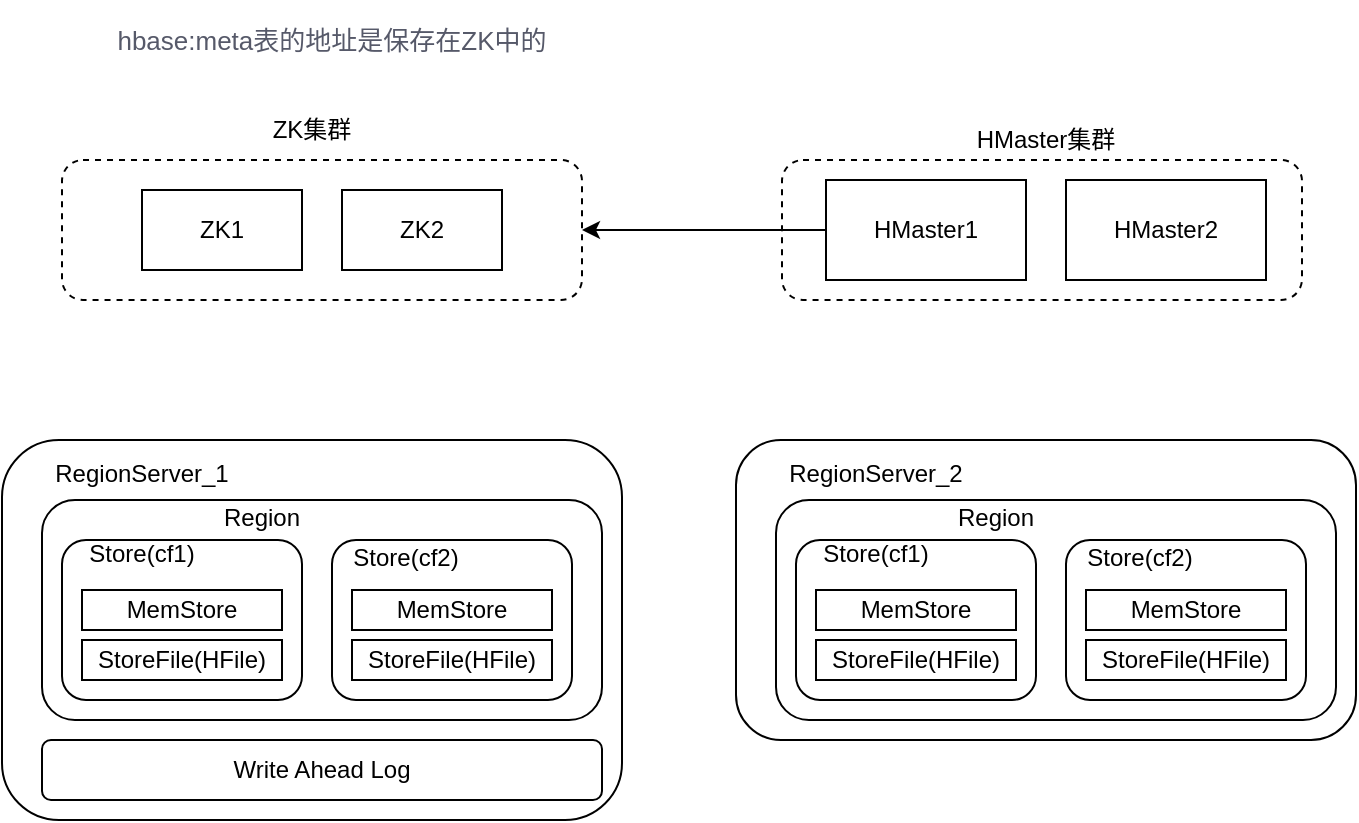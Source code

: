 <mxfile version="13.1.1" type="github">
  <diagram id="aulxN4eOuPWsLyGqAV_t" name="Page-1">
    <mxGraphModel dx="946" dy="541" grid="1" gridSize="10" guides="1" tooltips="1" connect="1" arrows="1" fold="1" page="1" pageScale="1" pageWidth="827" pageHeight="1169" math="0" shadow="0">
      <root>
        <mxCell id="0" />
        <mxCell id="1" parent="0" />
        <mxCell id="D-ygo-tocBprTAZBaIi5-5" value="" style="rounded=1;whiteSpace=wrap;html=1;dashed=1;" vertex="1" parent="1">
          <mxGeometry x="470" y="200" width="260" height="70" as="geometry" />
        </mxCell>
        <mxCell id="D-ygo-tocBprTAZBaIi5-1" value="" style="rounded=1;whiteSpace=wrap;html=1;dashed=1;" vertex="1" parent="1">
          <mxGeometry x="110" y="200" width="260" height="70" as="geometry" />
        </mxCell>
        <mxCell id="r38YEO-rOw_JLl0IIFgY-1" value="ZK1" style="rounded=0;whiteSpace=wrap;html=1;" parent="1" vertex="1">
          <mxGeometry x="150" y="215" width="80" height="40" as="geometry" />
        </mxCell>
        <mxCell id="r38YEO-rOw_JLl0IIFgY-2" value="ZK2" style="rounded=0;whiteSpace=wrap;html=1;" parent="1" vertex="1">
          <mxGeometry x="250" y="215" width="80" height="40" as="geometry" />
        </mxCell>
        <mxCell id="D-ygo-tocBprTAZBaIi5-2" value="ZK集群" style="text;html=1;strokeColor=none;fillColor=none;align=center;verticalAlign=middle;whiteSpace=wrap;rounded=0;dashed=1;" vertex="1" parent="1">
          <mxGeometry x="200" y="175" width="70" height="20" as="geometry" />
        </mxCell>
        <mxCell id="D-ygo-tocBprTAZBaIi5-7" style="edgeStyle=orthogonalEdgeStyle;rounded=0;orthogonalLoop=1;jettySize=auto;html=1;exitX=0;exitY=0.5;exitDx=0;exitDy=0;" edge="1" parent="1" source="D-ygo-tocBprTAZBaIi5-3">
          <mxGeometry relative="1" as="geometry">
            <mxPoint x="370" y="235" as="targetPoint" />
          </mxGeometry>
        </mxCell>
        <mxCell id="D-ygo-tocBprTAZBaIi5-3" value="HMaster1" style="rounded=0;whiteSpace=wrap;html=1;" vertex="1" parent="1">
          <mxGeometry x="492" y="210" width="100" height="50" as="geometry" />
        </mxCell>
        <mxCell id="D-ygo-tocBprTAZBaIi5-4" value="HMaster2" style="rounded=0;whiteSpace=wrap;html=1;" vertex="1" parent="1">
          <mxGeometry x="612" y="210" width="100" height="50" as="geometry" />
        </mxCell>
        <mxCell id="D-ygo-tocBprTAZBaIi5-6" value="HMaster集群" style="text;html=1;strokeColor=none;fillColor=none;align=center;verticalAlign=middle;whiteSpace=wrap;rounded=0;dashed=1;" vertex="1" parent="1">
          <mxGeometry x="562" y="180" width="80" height="20" as="geometry" />
        </mxCell>
        <mxCell id="D-ygo-tocBprTAZBaIi5-8" value="" style="rounded=1;whiteSpace=wrap;html=1;" vertex="1" parent="1">
          <mxGeometry x="80" y="340" width="310" height="190" as="geometry" />
        </mxCell>
        <mxCell id="D-ygo-tocBprTAZBaIi5-9" value="" style="rounded=1;whiteSpace=wrap;html=1;" vertex="1" parent="1">
          <mxGeometry x="100" y="370" width="280" height="110" as="geometry" />
        </mxCell>
        <mxCell id="D-ygo-tocBprTAZBaIi5-12" value="Region" style="text;html=1;strokeColor=none;fillColor=none;align=center;verticalAlign=middle;whiteSpace=wrap;rounded=0;" vertex="1" parent="1">
          <mxGeometry x="170" y="369" width="80" height="20" as="geometry" />
        </mxCell>
        <mxCell id="D-ygo-tocBprTAZBaIi5-13" value="RegionServer_1" style="text;html=1;strokeColor=none;fillColor=none;align=center;verticalAlign=middle;whiteSpace=wrap;rounded=0;" vertex="1" parent="1">
          <mxGeometry x="100" y="347" width="100" height="20" as="geometry" />
        </mxCell>
        <mxCell id="D-ygo-tocBprTAZBaIi5-20" value="&lt;span style=&quot;box-sizing: border-box ; color: rgb(86 , 89 , 105) ; background-color: rgb(255 , 255 , 255)&quot;&gt;&lt;font style=&quot;font-size: 13px&quot;&gt;hbase:meta表的地址是保存在ZK中的&lt;/font&gt;&lt;/span&gt;" style="text;html=1;strokeColor=none;fillColor=none;align=center;verticalAlign=middle;whiteSpace=wrap;rounded=0;" vertex="1" parent="1">
          <mxGeometry x="125" y="120" width="240" height="40" as="geometry" />
        </mxCell>
        <mxCell id="D-ygo-tocBprTAZBaIi5-21" value="" style="rounded=1;whiteSpace=wrap;html=1;" vertex="1" parent="1">
          <mxGeometry x="110" y="390" width="120" height="80" as="geometry" />
        </mxCell>
        <mxCell id="D-ygo-tocBprTAZBaIi5-10" value="StoreFile(HFile)" style="rounded=0;whiteSpace=wrap;html=1;" vertex="1" parent="1">
          <mxGeometry x="120" y="440" width="100" height="20" as="geometry" />
        </mxCell>
        <mxCell id="D-ygo-tocBprTAZBaIi5-22" value="" style="rounded=1;whiteSpace=wrap;html=1;" vertex="1" parent="1">
          <mxGeometry x="245" y="390" width="120" height="80" as="geometry" />
        </mxCell>
        <mxCell id="D-ygo-tocBprTAZBaIi5-11" value="HFile" style="rounded=0;whiteSpace=wrap;html=1;" vertex="1" parent="1">
          <mxGeometry x="260" y="440" width="60" height="20" as="geometry" />
        </mxCell>
        <mxCell id="D-ygo-tocBprTAZBaIi5-23" value="Store(cf1)" style="text;html=1;strokeColor=none;fillColor=none;align=center;verticalAlign=middle;whiteSpace=wrap;rounded=0;" vertex="1" parent="1">
          <mxGeometry x="130" y="387" width="40" height="20" as="geometry" />
        </mxCell>
        <mxCell id="D-ygo-tocBprTAZBaIi5-24" value="Store(cf2)" style="text;html=1;strokeColor=none;fillColor=none;align=center;verticalAlign=middle;whiteSpace=wrap;rounded=0;" vertex="1" parent="1">
          <mxGeometry x="262" y="389" width="40" height="20" as="geometry" />
        </mxCell>
        <mxCell id="D-ygo-tocBprTAZBaIi5-25" value="MemStore" style="rounded=1;whiteSpace=wrap;html=1;arcSize=0;" vertex="1" parent="1">
          <mxGeometry x="120" y="415" width="100" height="20" as="geometry" />
        </mxCell>
        <mxCell id="D-ygo-tocBprTAZBaIi5-39" value="StoreFile(HFile)" style="rounded=0;whiteSpace=wrap;html=1;" vertex="1" parent="1">
          <mxGeometry x="255" y="440" width="100" height="20" as="geometry" />
        </mxCell>
        <mxCell id="D-ygo-tocBprTAZBaIi5-40" value="MemStore" style="rounded=1;whiteSpace=wrap;html=1;arcSize=0;" vertex="1" parent="1">
          <mxGeometry x="255" y="415" width="100" height="20" as="geometry" />
        </mxCell>
        <mxCell id="D-ygo-tocBprTAZBaIi5-41" value="" style="rounded=1;whiteSpace=wrap;html=1;" vertex="1" parent="1">
          <mxGeometry x="447" y="340" width="310" height="150" as="geometry" />
        </mxCell>
        <mxCell id="D-ygo-tocBprTAZBaIi5-42" value="" style="rounded=1;whiteSpace=wrap;html=1;" vertex="1" parent="1">
          <mxGeometry x="467" y="370" width="280" height="110" as="geometry" />
        </mxCell>
        <mxCell id="D-ygo-tocBprTAZBaIi5-43" value="Region" style="text;html=1;strokeColor=none;fillColor=none;align=center;verticalAlign=middle;whiteSpace=wrap;rounded=0;" vertex="1" parent="1">
          <mxGeometry x="537" y="369" width="80" height="20" as="geometry" />
        </mxCell>
        <mxCell id="D-ygo-tocBprTAZBaIi5-44" value="RegionServer_2" style="text;html=1;strokeColor=none;fillColor=none;align=center;verticalAlign=middle;whiteSpace=wrap;rounded=0;" vertex="1" parent="1">
          <mxGeometry x="467" y="347" width="100" height="20" as="geometry" />
        </mxCell>
        <mxCell id="D-ygo-tocBprTAZBaIi5-45" value="" style="rounded=1;whiteSpace=wrap;html=1;" vertex="1" parent="1">
          <mxGeometry x="477" y="390" width="120" height="80" as="geometry" />
        </mxCell>
        <mxCell id="D-ygo-tocBprTAZBaIi5-46" value="StoreFile(HFile)" style="rounded=0;whiteSpace=wrap;html=1;" vertex="1" parent="1">
          <mxGeometry x="487" y="440" width="100" height="20" as="geometry" />
        </mxCell>
        <mxCell id="D-ygo-tocBprTAZBaIi5-47" value="" style="rounded=1;whiteSpace=wrap;html=1;" vertex="1" parent="1">
          <mxGeometry x="612" y="390" width="120" height="80" as="geometry" />
        </mxCell>
        <mxCell id="D-ygo-tocBprTAZBaIi5-48" value="HFile" style="rounded=0;whiteSpace=wrap;html=1;" vertex="1" parent="1">
          <mxGeometry x="627" y="440" width="60" height="20" as="geometry" />
        </mxCell>
        <mxCell id="D-ygo-tocBprTAZBaIi5-49" value="Store(cf1)" style="text;html=1;strokeColor=none;fillColor=none;align=center;verticalAlign=middle;whiteSpace=wrap;rounded=0;" vertex="1" parent="1">
          <mxGeometry x="497" y="387" width="40" height="20" as="geometry" />
        </mxCell>
        <mxCell id="D-ygo-tocBprTAZBaIi5-50" value="Store(cf2)" style="text;html=1;strokeColor=none;fillColor=none;align=center;verticalAlign=middle;whiteSpace=wrap;rounded=0;" vertex="1" parent="1">
          <mxGeometry x="629" y="389" width="40" height="20" as="geometry" />
        </mxCell>
        <mxCell id="D-ygo-tocBprTAZBaIi5-51" value="MemStore" style="rounded=1;whiteSpace=wrap;html=1;arcSize=0;" vertex="1" parent="1">
          <mxGeometry x="487" y="415" width="100" height="20" as="geometry" />
        </mxCell>
        <mxCell id="D-ygo-tocBprTAZBaIi5-52" value="StoreFile(HFile)" style="rounded=0;whiteSpace=wrap;html=1;" vertex="1" parent="1">
          <mxGeometry x="622" y="440" width="100" height="20" as="geometry" />
        </mxCell>
        <mxCell id="D-ygo-tocBprTAZBaIi5-53" value="MemStore" style="rounded=1;whiteSpace=wrap;html=1;arcSize=0;" vertex="1" parent="1">
          <mxGeometry x="622" y="415" width="100" height="20" as="geometry" />
        </mxCell>
        <mxCell id="D-ygo-tocBprTAZBaIi5-54" value="Write Ahead Log" style="rounded=1;whiteSpace=wrap;html=1;" vertex="1" parent="1">
          <mxGeometry x="100" y="490" width="280" height="30" as="geometry" />
        </mxCell>
      </root>
    </mxGraphModel>
  </diagram>
</mxfile>
